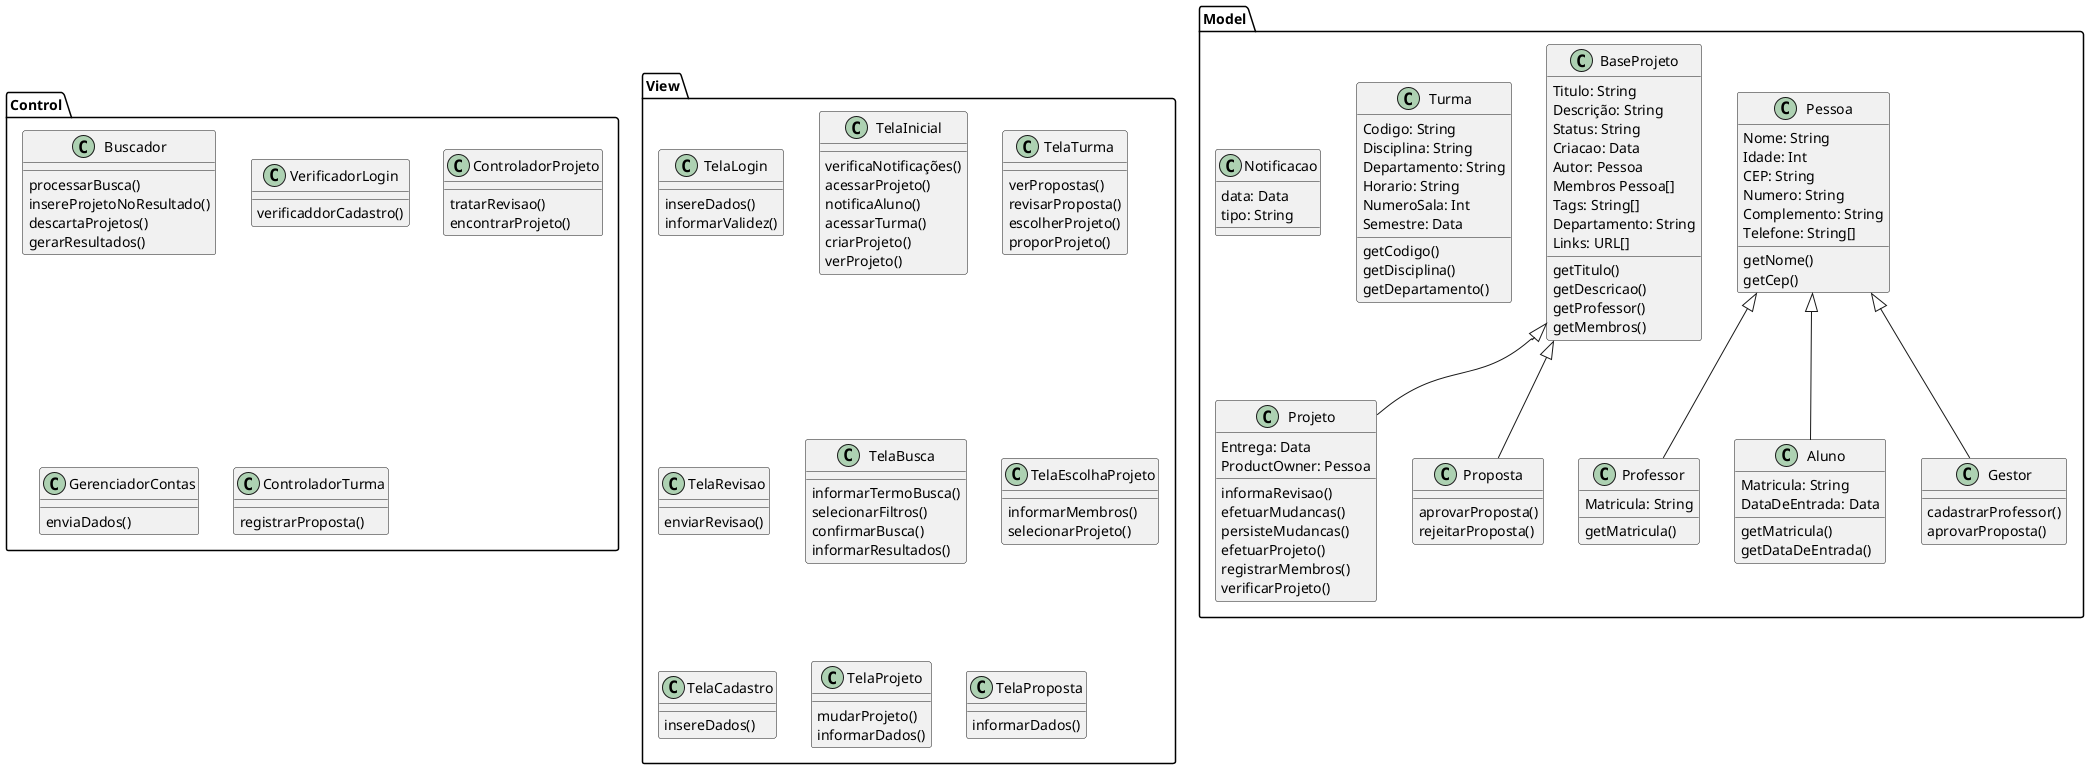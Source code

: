 @startuml
folder Model{

    class Pessoa{
        Nome: String
        Idade: Int
        CEP: String
        Numero: String
        Complemento: String
        Telefone: String[]
        getNome()
        getCep()
    }

    class Professor {
        Matricula: String 
        getMatricula()
    }

    class Aluno {
        Matricula: String
        DataDeEntrada: Data
        getMatricula()
        getDataDeEntrada()
    }

    class Gestor {
        cadastrarProfessor()
        aprovarProposta()
    }

    class BaseProjeto {
        Titulo: String
        Descrição: String
        Status: String
        Criacao: Data
        Autor: Pessoa
        Membros Pessoa[]
        Tags: String[]
        Departamento: String
        Links: URL[]

        getTitulo()
        getDescricao()
        getProfessor()
        getMembros()
    }

    class Projeto {
        Entrega: Data
        ProductOwner: Pessoa

        informaRevisao()
        efetuarMudancas()
        persisteMudancas()
        efetuarProjeto()
        registrarMembros()
        verificarProjeto()
    }

    class Proposta{
        aprovarProposta()
        rejeitarProposta()
    }

    BaseProjeto <|-- Proposta
    BaseProjeto <|-- Projeto


    class Turma {
        Codigo: String
        Disciplina: String
        Departamento: String
        Horario: String
        NumeroSala: Int
        Semestre: Data
        getCodigo()
        getDisciplina()
        getDepartamento()
    }

    class Notificacao{
        data: Data
        tipo: String
    }

    Pessoa <|-- Professor
    Pessoa <|-- Aluno
    Pessoa <|-- Gestor
}

folder Control{
    
    class Buscador  {
     processarBusca()
     insereProjetoNoResultado()
     descartaProjetos()
     gerarResultados()
    }

    class VerificadorLogin{
        verificaddorCadastro()
    }

    class ControladorProjeto{
        tratarRevisao()
        encontrarProjeto()
    }

    class GerenciadorContas{
        enviaDados()
    }

    class ControladorTurma{
        registrarProposta()
    }
}

folder View{
    class TelaLogin{
        insereDados()
        informarValidez()
    }

    class TelaInicial{
        verificaNotificações()
        acessarProjeto()
        notificaAluno()
        acessarTurma()
        criarProjeto()
        verProjeto()
    }

    class TelaTurma{
        verPropostas()
        revisarProposta()
        escolherProjeto()
        proporProjeto()
    }

    class TelaRevisao{
        enviarRevisao()
    }

    class TelaBusca{
        informarTermoBusca()
        selecionarFiltros()
        confirmarBusca()
        informarResultados()
    }

    class TelaEscolhaProjeto{
        informarMembros()
        selecionarProjeto()
    }

    class TelaCadastro{
        insereDados()
    }

    class TelaProjeto{
        mudarProjeto()
        informarDados()
    }

    class TelaProposta{
        informarDados()
    }
}
@enduml
